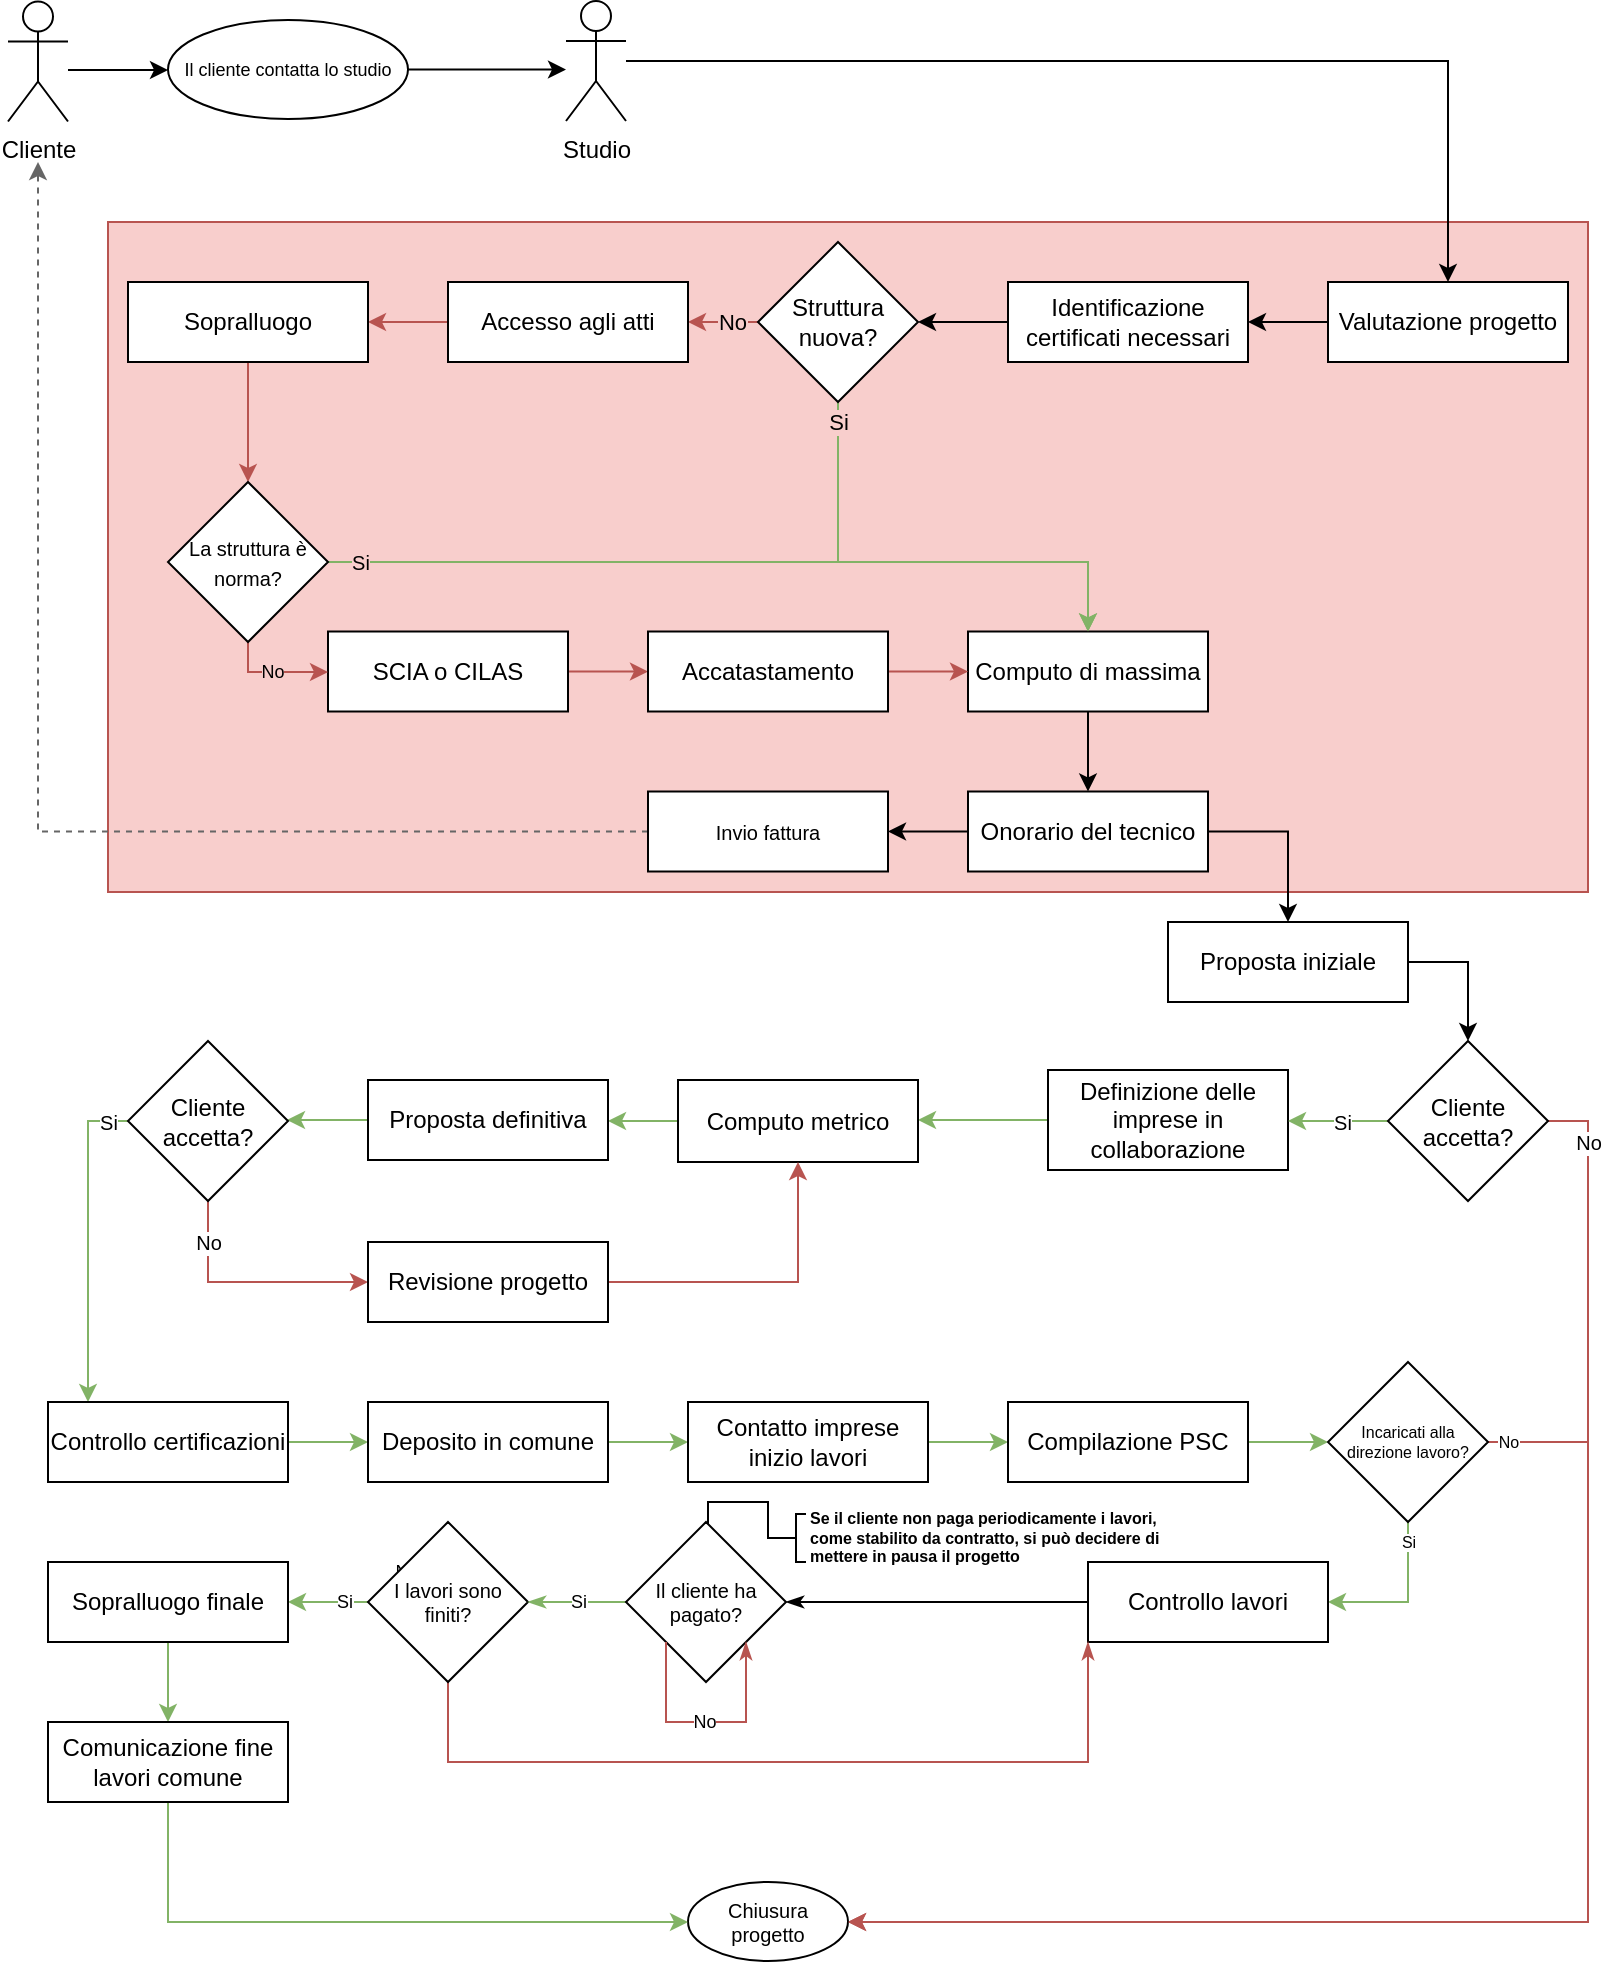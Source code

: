 <mxfile version="15.7.3" type="device"><diagram id="y_aA_myMQaex9GY9ABC5" name="Pagina-1"><mxGraphModel dx="1673" dy="1018" grid="1" gridSize="10" guides="1" tooltips="1" connect="1" arrows="1" fold="1" page="1" pageScale="1" pageWidth="827" pageHeight="1169" math="0" shadow="0"><root><mxCell id="0"/><mxCell id="1" parent="0"/><mxCell id="XUC_Ri3EuYW88VvQzlPA-133" value="" style="rounded=0;whiteSpace=wrap;html=1;fontSize=9;strokeWidth=1;fillColor=#F8CECC;strokeColor=#b85450;" vertex="1" parent="1"><mxGeometry x="70" y="130" width="740" height="335" as="geometry"/></mxCell><mxCell id="XUC_Ri3EuYW88VvQzlPA-5" style="edgeStyle=orthogonalEdgeStyle;rounded=0;orthogonalLoop=1;jettySize=auto;html=1;" edge="1" parent="1" source="XUC_Ri3EuYW88VvQzlPA-123" target="XUC_Ri3EuYW88VvQzlPA-9"><mxGeometry relative="1" as="geometry"><mxPoint x="260" y="52.75" as="targetPoint"/><mxPoint x="220" y="52.75" as="sourcePoint"/><Array as="points"><mxPoint x="280" y="54"/><mxPoint x="280" y="54"/></Array></mxGeometry></mxCell><mxCell id="XUC_Ri3EuYW88VvQzlPA-4" style="edgeStyle=orthogonalEdgeStyle;rounded=0;orthogonalLoop=1;jettySize=auto;html=1;" edge="1" parent="1" source="XUC_Ri3EuYW88VvQzlPA-3" target="XUC_Ri3EuYW88VvQzlPA-123"><mxGeometry relative="1" as="geometry"><mxPoint x="50" y="54.75" as="sourcePoint"/><mxPoint x="100" y="54.75" as="targetPoint"/><Array as="points"><mxPoint x="60" y="54"/><mxPoint x="60" y="54"/></Array></mxGeometry></mxCell><mxCell id="XUC_Ri3EuYW88VvQzlPA-3" value="Cliente" style="shape=umlActor;verticalLabelPosition=bottom;verticalAlign=top;html=1;outlineConnect=0;" vertex="1" parent="1"><mxGeometry x="20" y="19.75" width="30" height="60" as="geometry"/></mxCell><mxCell id="XUC_Ri3EuYW88VvQzlPA-22" style="edgeStyle=orthogonalEdgeStyle;rounded=0;orthogonalLoop=1;jettySize=auto;html=1;" edge="1" parent="1" source="XUC_Ri3EuYW88VvQzlPA-13" target="XUC_Ri3EuYW88VvQzlPA-14"><mxGeometry relative="1" as="geometry"/></mxCell><mxCell id="XUC_Ri3EuYW88VvQzlPA-13" value="Valutazione progetto" style="rounded=0;whiteSpace=wrap;html=1;" vertex="1" parent="1"><mxGeometry x="680" y="160" width="120" height="40" as="geometry"/></mxCell><mxCell id="XUC_Ri3EuYW88VvQzlPA-23" style="edgeStyle=orthogonalEdgeStyle;rounded=0;orthogonalLoop=1;jettySize=auto;html=1;" edge="1" parent="1" source="XUC_Ri3EuYW88VvQzlPA-14" target="XUC_Ri3EuYW88VvQzlPA-15"><mxGeometry relative="1" as="geometry"/></mxCell><mxCell id="XUC_Ri3EuYW88VvQzlPA-14" value="Identificazione certificati necessari" style="rounded=0;whiteSpace=wrap;html=1;" vertex="1" parent="1"><mxGeometry x="520" y="160" width="120" height="40" as="geometry"/></mxCell><mxCell id="XUC_Ri3EuYW88VvQzlPA-24" style="edgeStyle=orthogonalEdgeStyle;rounded=0;orthogonalLoop=1;jettySize=auto;html=1;fillColor=#d5e8d4;strokeColor=#82b366;" edge="1" parent="1" source="XUC_Ri3EuYW88VvQzlPA-15" target="XUC_Ri3EuYW88VvQzlPA-16"><mxGeometry relative="1" as="geometry"><Array as="points"><mxPoint x="435" y="300"/><mxPoint x="560" y="300"/></Array></mxGeometry></mxCell><mxCell id="XUC_Ri3EuYW88VvQzlPA-26" value="Si" style="edgeLabel;html=1;align=center;verticalAlign=middle;resizable=0;points=[];labelBackgroundColor=#F8CECC;" vertex="1" connectable="0" parent="XUC_Ri3EuYW88VvQzlPA-24"><mxGeometry x="-0.178" y="-1" relative="1" as="geometry"><mxPoint x="-19" y="-71" as="offset"/></mxGeometry></mxCell><mxCell id="XUC_Ri3EuYW88VvQzlPA-25" style="edgeStyle=orthogonalEdgeStyle;rounded=0;orthogonalLoop=1;jettySize=auto;html=1;fillColor=#f8cecc;strokeColor=#b85450;" edge="1" parent="1" source="XUC_Ri3EuYW88VvQzlPA-15" target="XUC_Ri3EuYW88VvQzlPA-18"><mxGeometry relative="1" as="geometry"/></mxCell><mxCell id="XUC_Ri3EuYW88VvQzlPA-27" value="No" style="edgeLabel;html=1;align=center;verticalAlign=middle;resizable=0;points=[];labelBackgroundColor=#F8CECC;" vertex="1" connectable="0" parent="XUC_Ri3EuYW88VvQzlPA-25"><mxGeometry x="-0.148" y="1" relative="1" as="geometry"><mxPoint x="6" y="-1" as="offset"/></mxGeometry></mxCell><mxCell id="XUC_Ri3EuYW88VvQzlPA-15" value="Struttura nuova?" style="rhombus;whiteSpace=wrap;html=1;" vertex="1" parent="1"><mxGeometry x="395" y="140" width="80" height="80" as="geometry"/></mxCell><mxCell id="XUC_Ri3EuYW88VvQzlPA-40" style="edgeStyle=orthogonalEdgeStyle;rounded=0;orthogonalLoop=1;jettySize=auto;html=1;fontSize=10;" edge="1" parent="1" source="XUC_Ri3EuYW88VvQzlPA-16" target="XUC_Ri3EuYW88VvQzlPA-38"><mxGeometry relative="1" as="geometry"/></mxCell><mxCell id="XUC_Ri3EuYW88VvQzlPA-16" value="Computo di massima" style="rounded=0;whiteSpace=wrap;html=1;" vertex="1" parent="1"><mxGeometry x="500" y="334.75" width="120" height="40" as="geometry"/></mxCell><mxCell id="XUC_Ri3EuYW88VvQzlPA-28" style="edgeStyle=orthogonalEdgeStyle;rounded=0;orthogonalLoop=1;jettySize=auto;html=1;fillColor=#f8cecc;strokeColor=#b85450;" edge="1" parent="1" source="XUC_Ri3EuYW88VvQzlPA-18" target="XUC_Ri3EuYW88VvQzlPA-20"><mxGeometry relative="1" as="geometry"/></mxCell><mxCell id="XUC_Ri3EuYW88VvQzlPA-18" value="Accesso agli atti" style="rounded=0;whiteSpace=wrap;html=1;" vertex="1" parent="1"><mxGeometry x="240" y="160" width="120" height="40" as="geometry"/></mxCell><mxCell id="XUC_Ri3EuYW88VvQzlPA-35" style="edgeStyle=orthogonalEdgeStyle;rounded=0;orthogonalLoop=1;jettySize=auto;html=1;fontSize=10;fillColor=#f8cecc;strokeColor=#b85450;" edge="1" parent="1" source="XUC_Ri3EuYW88VvQzlPA-19" target="XUC_Ri3EuYW88VvQzlPA-34"><mxGeometry relative="1" as="geometry"><Array as="points"/></mxGeometry></mxCell><mxCell id="XUC_Ri3EuYW88VvQzlPA-19" value="SCIA o CILAS" style="rounded=0;whiteSpace=wrap;html=1;" vertex="1" parent="1"><mxGeometry x="180" y="334.75" width="120" height="40" as="geometry"/></mxCell><mxCell id="XUC_Ri3EuYW88VvQzlPA-30" style="edgeStyle=orthogonalEdgeStyle;rounded=0;orthogonalLoop=1;jettySize=auto;html=1;fontSize=10;fillColor=#f8cecc;strokeColor=#b85450;" edge="1" parent="1" source="XUC_Ri3EuYW88VvQzlPA-20" target="XUC_Ri3EuYW88VvQzlPA-29"><mxGeometry relative="1" as="geometry"/></mxCell><mxCell id="XUC_Ri3EuYW88VvQzlPA-20" value="Sopralluogo" style="rounded=0;whiteSpace=wrap;html=1;" vertex="1" parent="1"><mxGeometry x="80" y="160" width="120" height="40" as="geometry"/></mxCell><mxCell id="XUC_Ri3EuYW88VvQzlPA-31" style="edgeStyle=orthogonalEdgeStyle;rounded=0;orthogonalLoop=1;jettySize=auto;html=1;fontSize=10;fillColor=#d5e8d4;strokeColor=#82b366;" edge="1" parent="1" source="XUC_Ri3EuYW88VvQzlPA-29" target="XUC_Ri3EuYW88VvQzlPA-16"><mxGeometry relative="1" as="geometry"><Array as="points"><mxPoint x="560" y="300"/></Array></mxGeometry></mxCell><mxCell id="XUC_Ri3EuYW88VvQzlPA-32" value="Si" style="edgeLabel;html=1;align=center;verticalAlign=middle;resizable=0;points=[];fontSize=10;labelBackgroundColor=#F8CECC;" vertex="1" connectable="0" parent="XUC_Ri3EuYW88VvQzlPA-31"><mxGeometry x="-0.427" relative="1" as="geometry"><mxPoint x="-103" as="offset"/></mxGeometry></mxCell><mxCell id="XUC_Ri3EuYW88VvQzlPA-33" value="" style="edgeStyle=orthogonalEdgeStyle;rounded=0;orthogonalLoop=1;jettySize=auto;html=1;fontSize=10;fillColor=#f8cecc;strokeColor=#b85450;" edge="1" parent="1" source="XUC_Ri3EuYW88VvQzlPA-29" target="XUC_Ri3EuYW88VvQzlPA-19"><mxGeometry x="-0.091" y="-25" relative="1" as="geometry"><Array as="points"><mxPoint x="140" y="355"/></Array><mxPoint as="offset"/></mxGeometry></mxCell><mxCell id="XUC_Ri3EuYW88VvQzlPA-134" value="No" style="edgeLabel;html=1;align=center;verticalAlign=middle;resizable=0;points=[];fontSize=9;labelBackgroundColor=#F8CECC;" vertex="1" connectable="0" parent="XUC_Ri3EuYW88VvQzlPA-33"><mxGeometry x="-0.03" relative="1" as="geometry"><mxPoint as="offset"/></mxGeometry></mxCell><mxCell id="XUC_Ri3EuYW88VvQzlPA-29" value="&lt;font style=&quot;font-size: 10px&quot;&gt;La struttura è norma?&lt;/font&gt;" style="rhombus;whiteSpace=wrap;html=1;" vertex="1" parent="1"><mxGeometry x="100" y="260" width="80" height="80" as="geometry"/></mxCell><mxCell id="XUC_Ri3EuYW88VvQzlPA-36" style="edgeStyle=orthogonalEdgeStyle;rounded=0;orthogonalLoop=1;jettySize=auto;html=1;fontSize=10;fillColor=#f8cecc;strokeColor=#b85450;" edge="1" parent="1" source="XUC_Ri3EuYW88VvQzlPA-34" target="XUC_Ri3EuYW88VvQzlPA-16"><mxGeometry relative="1" as="geometry"><Array as="points"><mxPoint x="540" y="354.75"/></Array></mxGeometry></mxCell><mxCell id="XUC_Ri3EuYW88VvQzlPA-34" value="Accatastamento" style="rounded=0;whiteSpace=wrap;html=1;" vertex="1" parent="1"><mxGeometry x="340" y="334.75" width="120" height="40" as="geometry"/></mxCell><mxCell id="XUC_Ri3EuYW88VvQzlPA-43" style="edgeStyle=orthogonalEdgeStyle;rounded=0;orthogonalLoop=1;jettySize=auto;html=1;fontSize=10;" edge="1" parent="1" source="XUC_Ri3EuYW88VvQzlPA-38" target="XUC_Ri3EuYW88VvQzlPA-42"><mxGeometry relative="1" as="geometry"/></mxCell><mxCell id="XUC_Ri3EuYW88VvQzlPA-46" style="edgeStyle=orthogonalEdgeStyle;rounded=0;orthogonalLoop=1;jettySize=auto;html=1;fontSize=10;" edge="1" parent="1" source="XUC_Ri3EuYW88VvQzlPA-38" target="XUC_Ri3EuYW88VvQzlPA-45"><mxGeometry relative="1" as="geometry"><Array as="points"><mxPoint x="660" y="435"/></Array></mxGeometry></mxCell><mxCell id="XUC_Ri3EuYW88VvQzlPA-38" value="Onorario del tecnico" style="rounded=0;whiteSpace=wrap;html=1;" vertex="1" parent="1"><mxGeometry x="500" y="414.75" width="120" height="40" as="geometry"/></mxCell><mxCell id="XUC_Ri3EuYW88VvQzlPA-44" style="edgeStyle=orthogonalEdgeStyle;rounded=0;orthogonalLoop=1;jettySize=auto;html=1;fontSize=10;dashed=1;fillColor=#f5f5f5;strokeColor=#666666;" edge="1" parent="1" source="XUC_Ri3EuYW88VvQzlPA-42"><mxGeometry relative="1" as="geometry"><mxPoint x="35" y="100" as="targetPoint"/><Array as="points"><mxPoint x="35" y="434.75"/></Array></mxGeometry></mxCell><mxCell id="XUC_Ri3EuYW88VvQzlPA-42" value="Invio fattura" style="rounded=0;whiteSpace=wrap;html=1;fontSize=10;" vertex="1" parent="1"><mxGeometry x="340" y="414.75" width="120" height="40" as="geometry"/></mxCell><mxCell id="XUC_Ri3EuYW88VvQzlPA-62" style="edgeStyle=orthogonalEdgeStyle;rounded=0;orthogonalLoop=1;jettySize=auto;html=1;fontSize=10;" edge="1" parent="1" source="XUC_Ri3EuYW88VvQzlPA-45" target="XUC_Ri3EuYW88VvQzlPA-50"><mxGeometry relative="1" as="geometry"><Array as="points"><mxPoint x="750" y="500"/></Array></mxGeometry></mxCell><mxCell id="XUC_Ri3EuYW88VvQzlPA-45" value="Proposta iniziale" style="rounded=0;whiteSpace=wrap;html=1;" vertex="1" parent="1"><mxGeometry x="600" y="480" width="120" height="40" as="geometry"/></mxCell><mxCell id="XUC_Ri3EuYW88VvQzlPA-59" style="edgeStyle=orthogonalEdgeStyle;rounded=0;orthogonalLoop=1;jettySize=auto;html=1;fontSize=10;fillColor=#d5e8d4;strokeColor=#82b366;" edge="1" parent="1" source="XUC_Ri3EuYW88VvQzlPA-49" target="XUC_Ri3EuYW88VvQzlPA-56"><mxGeometry relative="1" as="geometry"><Array as="points"><mxPoint x="520" y="579"/><mxPoint x="520" y="579"/></Array></mxGeometry></mxCell><mxCell id="XUC_Ri3EuYW88VvQzlPA-49" value="Definizione delle imprese in collaborazione" style="rounded=0;whiteSpace=wrap;html=1;" vertex="1" parent="1"><mxGeometry x="540" y="554" width="120" height="50" as="geometry"/></mxCell><mxCell id="XUC_Ri3EuYW88VvQzlPA-51" style="edgeStyle=orthogonalEdgeStyle;rounded=0;orthogonalLoop=1;jettySize=auto;html=1;fontSize=10;fillColor=#f8cecc;strokeColor=#b85450;" edge="1" parent="1" source="XUC_Ri3EuYW88VvQzlPA-50" target="XUC_Ri3EuYW88VvQzlPA-72"><mxGeometry relative="1" as="geometry"><mxPoint x="670" y="754.75" as="targetPoint"/><Array as="points"><mxPoint x="810" y="579"/><mxPoint x="810" y="980"/></Array></mxGeometry></mxCell><mxCell id="XUC_Ri3EuYW88VvQzlPA-53" value="No" style="edgeLabel;html=1;align=center;verticalAlign=middle;resizable=0;points=[];fontSize=10;" vertex="1" connectable="0" parent="XUC_Ri3EuYW88VvQzlPA-51"><mxGeometry x="-0.146" y="-2" relative="1" as="geometry"><mxPoint x="2" y="-307" as="offset"/></mxGeometry></mxCell><mxCell id="XUC_Ri3EuYW88VvQzlPA-54" value="" style="edgeStyle=orthogonalEdgeStyle;rounded=0;orthogonalLoop=1;jettySize=auto;html=1;fontSize=10;fillColor=#d5e8d4;strokeColor=#82b366;" edge="1" parent="1" source="XUC_Ri3EuYW88VvQzlPA-50" target="XUC_Ri3EuYW88VvQzlPA-49"><mxGeometry relative="1" as="geometry"><Array as="points"><mxPoint x="560" y="575"/><mxPoint x="560" y="575"/></Array></mxGeometry></mxCell><mxCell id="XUC_Ri3EuYW88VvQzlPA-55" value="Si" style="edgeLabel;html=1;align=center;verticalAlign=middle;resizable=0;points=[];fontSize=10;" vertex="1" connectable="0" parent="XUC_Ri3EuYW88VvQzlPA-54"><mxGeometry x="-0.304" relative="1" as="geometry"><mxPoint x="-6" as="offset"/></mxGeometry></mxCell><mxCell id="XUC_Ri3EuYW88VvQzlPA-50" value="Cliente accetta?" style="rhombus;whiteSpace=wrap;html=1;" vertex="1" parent="1"><mxGeometry x="710" y="539.5" width="80" height="80" as="geometry"/></mxCell><mxCell id="XUC_Ri3EuYW88VvQzlPA-60" style="edgeStyle=orthogonalEdgeStyle;rounded=0;orthogonalLoop=1;jettySize=auto;html=1;fontSize=10;fillColor=#d5e8d4;strokeColor=#82b366;" edge="1" parent="1" source="XUC_Ri3EuYW88VvQzlPA-56" target="XUC_Ri3EuYW88VvQzlPA-61"><mxGeometry relative="1" as="geometry"><mxPoint x="560" y="1014.75" as="targetPoint"/><Array as="points"><mxPoint x="390" y="584"/><mxPoint x="390" y="584"/></Array></mxGeometry></mxCell><mxCell id="XUC_Ri3EuYW88VvQzlPA-56" value="Computo metrico" style="rounded=0;whiteSpace=wrap;html=1;" vertex="1" parent="1"><mxGeometry x="355" y="559" width="120" height="41" as="geometry"/></mxCell><mxCell id="XUC_Ri3EuYW88VvQzlPA-64" style="edgeStyle=orthogonalEdgeStyle;rounded=0;orthogonalLoop=1;jettySize=auto;html=1;fontSize=10;fillColor=#d5e8d4;strokeColor=#82b366;" edge="1" parent="1" source="XUC_Ri3EuYW88VvQzlPA-61" target="XUC_Ri3EuYW88VvQzlPA-63"><mxGeometry relative="1" as="geometry"><Array as="points"><mxPoint x="80" y="579"/></Array></mxGeometry></mxCell><mxCell id="XUC_Ri3EuYW88VvQzlPA-61" value="Proposta definitiva" style="rounded=0;whiteSpace=wrap;html=1;" vertex="1" parent="1"><mxGeometry x="200" y="559" width="120" height="40" as="geometry"/></mxCell><mxCell id="XUC_Ri3EuYW88VvQzlPA-66" value="Si" style="edgeStyle=orthogonalEdgeStyle;rounded=0;orthogonalLoop=1;jettySize=auto;html=1;fontSize=10;fillColor=#d5e8d4;strokeColor=#82b366;" edge="1" parent="1" source="XUC_Ri3EuYW88VvQzlPA-63" target="XUC_Ri3EuYW88VvQzlPA-67"><mxGeometry x="-0.875" relative="1" as="geometry"><mxPoint x="560" y="1214.75" as="targetPoint"/><Array as="points"><mxPoint x="60" y="579"/></Array><mxPoint as="offset"/></mxGeometry></mxCell><mxCell id="XUC_Ri3EuYW88VvQzlPA-76" value="No" style="edgeStyle=orthogonalEdgeStyle;rounded=0;orthogonalLoop=1;jettySize=auto;html=1;fontSize=10;fillColor=#f8cecc;strokeColor=#b85450;" edge="1" parent="1" source="XUC_Ri3EuYW88VvQzlPA-63" target="XUC_Ri3EuYW88VvQzlPA-75"><mxGeometry x="-0.659" relative="1" as="geometry"><Array as="points"><mxPoint x="120" y="660"/></Array><mxPoint as="offset"/></mxGeometry></mxCell><mxCell id="XUC_Ri3EuYW88VvQzlPA-63" value="Cliente accetta?" style="rhombus;whiteSpace=wrap;html=1;" vertex="1" parent="1"><mxGeometry x="80" y="539.5" width="80" height="80" as="geometry"/></mxCell><mxCell id="XUC_Ri3EuYW88VvQzlPA-70" style="edgeStyle=orthogonalEdgeStyle;rounded=0;orthogonalLoop=1;jettySize=auto;html=1;fontSize=10;fillColor=#d5e8d4;strokeColor=#82b366;" edge="1" parent="1" source="XUC_Ri3EuYW88VvQzlPA-67" target="XUC_Ri3EuYW88VvQzlPA-68"><mxGeometry relative="1" as="geometry"/></mxCell><mxCell id="XUC_Ri3EuYW88VvQzlPA-67" value="Controllo certificazioni" style="rounded=0;whiteSpace=wrap;html=1;" vertex="1" parent="1"><mxGeometry x="40" y="720" width="120" height="40" as="geometry"/></mxCell><mxCell id="XUC_Ri3EuYW88VvQzlPA-71" style="edgeStyle=orthogonalEdgeStyle;rounded=0;orthogonalLoop=1;jettySize=auto;html=1;fontSize=10;fillColor=#d5e8d4;strokeColor=#82b366;" edge="1" parent="1" source="XUC_Ri3EuYW88VvQzlPA-68" target="XUC_Ri3EuYW88VvQzlPA-69"><mxGeometry relative="1" as="geometry"/></mxCell><mxCell id="XUC_Ri3EuYW88VvQzlPA-68" value="Deposito in comune" style="rounded=0;whiteSpace=wrap;html=1;" vertex="1" parent="1"><mxGeometry x="200" y="720" width="120" height="40" as="geometry"/></mxCell><mxCell id="XUC_Ri3EuYW88VvQzlPA-79" style="edgeStyle=orthogonalEdgeStyle;rounded=0;orthogonalLoop=1;jettySize=auto;html=1;fontSize=10;fillColor=#d5e8d4;strokeColor=#82b366;" edge="1" parent="1" source="XUC_Ri3EuYW88VvQzlPA-69" target="XUC_Ri3EuYW88VvQzlPA-78"><mxGeometry relative="1" as="geometry"/></mxCell><mxCell id="XUC_Ri3EuYW88VvQzlPA-69" value="Contatto imprese inizio lavori" style="rounded=0;whiteSpace=wrap;html=1;" vertex="1" parent="1"><mxGeometry x="360" y="720" width="120" height="40" as="geometry"/></mxCell><mxCell id="XUC_Ri3EuYW88VvQzlPA-72" value="Chiusura progetto" style="ellipse;whiteSpace=wrap;html=1;fontSize=10;" vertex="1" parent="1"><mxGeometry x="360" y="960" width="80" height="39.5" as="geometry"/></mxCell><mxCell id="XUC_Ri3EuYW88VvQzlPA-77" style="edgeStyle=orthogonalEdgeStyle;rounded=0;orthogonalLoop=1;jettySize=auto;html=1;fontSize=10;fillColor=#f8cecc;strokeColor=#b85450;" edge="1" parent="1" source="XUC_Ri3EuYW88VvQzlPA-75" target="XUC_Ri3EuYW88VvQzlPA-56"><mxGeometry relative="1" as="geometry"/></mxCell><mxCell id="XUC_Ri3EuYW88VvQzlPA-75" value="Revisione progetto" style="whiteSpace=wrap;html=1;" vertex="1" parent="1"><mxGeometry x="200" y="640" width="120" height="40" as="geometry"/></mxCell><mxCell id="XUC_Ri3EuYW88VvQzlPA-81" style="edgeStyle=orthogonalEdgeStyle;rounded=0;orthogonalLoop=1;jettySize=auto;html=1;fontSize=8;fillColor=#d5e8d4;strokeColor=#82b366;" edge="1" parent="1" source="XUC_Ri3EuYW88VvQzlPA-78" target="XUC_Ri3EuYW88VvQzlPA-80"><mxGeometry relative="1" as="geometry"/></mxCell><mxCell id="XUC_Ri3EuYW88VvQzlPA-78" value="Compilazione PSC" style="rounded=0;whiteSpace=wrap;html=1;" vertex="1" parent="1"><mxGeometry x="520" y="720" width="120" height="40" as="geometry"/></mxCell><mxCell id="XUC_Ri3EuYW88VvQzlPA-82" style="edgeStyle=orthogonalEdgeStyle;rounded=0;orthogonalLoop=1;jettySize=auto;html=1;fontSize=8;fillColor=#f8cecc;strokeColor=#b85450;" edge="1" parent="1" source="XUC_Ri3EuYW88VvQzlPA-80" target="XUC_Ri3EuYW88VvQzlPA-72"><mxGeometry relative="1" as="geometry"><mxPoint x="660" y="924.75" as="sourcePoint"/><Array as="points"><mxPoint x="810" y="740"/><mxPoint x="810" y="980"/></Array></mxGeometry></mxCell><mxCell id="XUC_Ri3EuYW88VvQzlPA-83" value="No" style="edgeLabel;html=1;align=center;verticalAlign=middle;resizable=0;points=[];fontSize=8;" vertex="1" connectable="0" parent="XUC_Ri3EuYW88VvQzlPA-82"><mxGeometry x="-0.515" y="2" relative="1" as="geometry"><mxPoint x="-42" y="-110" as="offset"/></mxGeometry></mxCell><mxCell id="XUC_Ri3EuYW88VvQzlPA-86" style="edgeStyle=orthogonalEdgeStyle;rounded=0;orthogonalLoop=1;jettySize=auto;html=1;fontSize=8;fillColor=#d5e8d4;strokeColor=#82b366;" edge="1" parent="1" source="XUC_Ri3EuYW88VvQzlPA-80" target="XUC_Ri3EuYW88VvQzlPA-84"><mxGeometry relative="1" as="geometry"><Array as="points"><mxPoint x="720" y="820"/></Array></mxGeometry></mxCell><mxCell id="XUC_Ri3EuYW88VvQzlPA-87" value="Si" style="edgeLabel;html=1;align=center;verticalAlign=middle;resizable=0;points=[];fontSize=8;" vertex="1" connectable="0" parent="XUC_Ri3EuYW88VvQzlPA-86"><mxGeometry x="0.227" y="1" relative="1" as="geometry"><mxPoint x="9" y="-31" as="offset"/></mxGeometry></mxCell><mxCell id="XUC_Ri3EuYW88VvQzlPA-80" value="Incaricati alla direzione lavoro?" style="rhombus;whiteSpace=wrap;html=1;fontSize=8;" vertex="1" parent="1"><mxGeometry x="680" y="700" width="80" height="80" as="geometry"/></mxCell><mxCell id="XUC_Ri3EuYW88VvQzlPA-105" style="edgeStyle=orthogonalEdgeStyle;rounded=0;orthogonalLoop=1;jettySize=auto;html=1;fontSize=9;endArrow=classicThin;endFill=1;strokeWidth=1;" edge="1" parent="1" source="XUC_Ri3EuYW88VvQzlPA-84" target="XUC_Ri3EuYW88VvQzlPA-104"><mxGeometry relative="1" as="geometry"/></mxCell><mxCell id="XUC_Ri3EuYW88VvQzlPA-84" value="Controllo lavori" style="rounded=0;whiteSpace=wrap;html=1;" vertex="1" parent="1"><mxGeometry x="560" y="800" width="120" height="40" as="geometry"/></mxCell><mxCell id="XUC_Ri3EuYW88VvQzlPA-90" value="&lt;b&gt;Se il cliente non paga periodicamente i lavori,&lt;br&gt;come stabilito da contratto, si può decidere di &lt;br&gt;mettere in pausa il progetto&lt;/b&gt;" style="strokeWidth=1;html=1;shape=mxgraph.flowchart.annotation_2;align=left;labelPosition=right;pointerEvents=1;fontSize=8;" vertex="1" parent="1"><mxGeometry x="409" y="776" width="10" height="24" as="geometry"/></mxCell><mxCell id="XUC_Ri3EuYW88VvQzlPA-108" style="edgeStyle=orthogonalEdgeStyle;rounded=0;orthogonalLoop=1;jettySize=auto;html=1;fontSize=9;endArrow=classicThin;endFill=1;strokeWidth=1;fillColor=#f8cecc;strokeColor=#b85450;" edge="1" parent="1" source="XUC_Ri3EuYW88VvQzlPA-95" target="XUC_Ri3EuYW88VvQzlPA-84"><mxGeometry relative="1" as="geometry"><mxPoint x="690" y="954.75" as="targetPoint"/><Array as="points"><mxPoint x="240" y="900"/><mxPoint x="560" y="900"/></Array></mxGeometry></mxCell><mxCell id="XUC_Ri3EuYW88VvQzlPA-109" value="No" style="edgeLabel;html=1;align=center;verticalAlign=middle;resizable=0;points=[];fontSize=9;" vertex="1" connectable="0" parent="XUC_Ri3EuYW88VvQzlPA-108"><mxGeometry x="0.287" relative="1" as="geometry"><mxPoint x="-252" y="-95" as="offset"/></mxGeometry></mxCell><mxCell id="XUC_Ri3EuYW88VvQzlPA-116" style="edgeStyle=orthogonalEdgeStyle;rounded=0;orthogonalLoop=1;jettySize=auto;html=1;fontSize=9;endArrow=classic;endFill=1;strokeWidth=1;fillColor=#d5e8d4;strokeColor=#82b366;" edge="1" parent="1" source="XUC_Ri3EuYW88VvQzlPA-95" target="XUC_Ri3EuYW88VvQzlPA-117"><mxGeometry relative="1" as="geometry"><mxPoint x="160" y="914.75" as="targetPoint"/></mxGeometry></mxCell><mxCell id="XUC_Ri3EuYW88VvQzlPA-118" value="Si" style="edgeLabel;html=1;align=center;verticalAlign=middle;resizable=0;points=[];fontSize=9;" vertex="1" connectable="0" parent="XUC_Ri3EuYW88VvQzlPA-116"><mxGeometry x="-0.211" y="1" relative="1" as="geometry"><mxPoint x="4" y="-1" as="offset"/></mxGeometry></mxCell><mxCell id="XUC_Ri3EuYW88VvQzlPA-95" value="&lt;font size=&quot;1&quot;&gt;I lavori sono finiti?&lt;/font&gt;" style="rhombus;whiteSpace=wrap;html=1;fontSize=8;" vertex="1" parent="1"><mxGeometry x="200" y="780" width="80" height="80" as="geometry"/></mxCell><mxCell id="XUC_Ri3EuYW88VvQzlPA-106" value="Si" style="edgeStyle=orthogonalEdgeStyle;rounded=0;orthogonalLoop=1;jettySize=auto;html=1;fontSize=9;endArrow=classicThin;endFill=1;strokeWidth=1;fillColor=#d5e8d4;strokeColor=#82b366;" edge="1" parent="1" source="XUC_Ri3EuYW88VvQzlPA-104" target="XUC_Ri3EuYW88VvQzlPA-95"><mxGeometry relative="1" as="geometry"/></mxCell><mxCell id="XUC_Ri3EuYW88VvQzlPA-104" value="&lt;font size=&quot;1&quot;&gt;Il cliente ha pagato?&lt;/font&gt;" style="rhombus;whiteSpace=wrap;html=1;fontSize=8;" vertex="1" parent="1"><mxGeometry x="329" y="780" width="80" height="80" as="geometry"/></mxCell><mxCell id="XUC_Ri3EuYW88VvQzlPA-110" style="edgeStyle=orthogonalEdgeStyle;rounded=0;orthogonalLoop=1;jettySize=auto;html=1;fontSize=9;endArrow=classicThin;endFill=1;strokeWidth=1;entryX=1;entryY=1;entryDx=0;entryDy=0;fillColor=#f8cecc;strokeColor=#b85450;exitX=0;exitY=1;exitDx=0;exitDy=0;" edge="1" parent="1" source="XUC_Ri3EuYW88VvQzlPA-104" target="XUC_Ri3EuYW88VvQzlPA-104"><mxGeometry relative="1" as="geometry"><mxPoint x="360" y="934.75" as="sourcePoint"/><Array as="points"><mxPoint x="350" y="880"/><mxPoint x="390" y="880"/></Array></mxGeometry></mxCell><mxCell id="XUC_Ri3EuYW88VvQzlPA-112" value="No" style="edgeLabel;html=1;align=center;verticalAlign=middle;resizable=0;points=[];fontSize=9;" vertex="1" connectable="0" parent="XUC_Ri3EuYW88VvQzlPA-110"><mxGeometry x="-0.08" relative="1" as="geometry"><mxPoint x="4" as="offset"/></mxGeometry></mxCell><mxCell id="XUC_Ri3EuYW88VvQzlPA-115" style="edgeStyle=orthogonalEdgeStyle;rounded=0;orthogonalLoop=1;jettySize=auto;html=1;fontSize=9;endArrow=none;endFill=0;strokeWidth=1;exitX=0;exitY=0.5;exitDx=0;exitDy=0;exitPerimeter=0;" edge="1" parent="1" source="XUC_Ri3EuYW88VvQzlPA-90" target="XUC_Ri3EuYW88VvQzlPA-104"><mxGeometry relative="1" as="geometry"><mxPoint x="441" y="791" as="sourcePoint"/><mxPoint x="400" y="894.75" as="targetPoint"/><Array as="points"><mxPoint x="400" y="788"/><mxPoint x="400" y="770"/><mxPoint x="370" y="770"/></Array></mxGeometry></mxCell><mxCell id="XUC_Ri3EuYW88VvQzlPA-121" value="" style="edgeStyle=orthogonalEdgeStyle;rounded=0;orthogonalLoop=1;jettySize=auto;html=1;fontSize=9;endArrow=classic;endFill=1;strokeWidth=1;fillColor=#d5e8d4;strokeColor=#82b366;" edge="1" parent="1" source="XUC_Ri3EuYW88VvQzlPA-117" target="XUC_Ri3EuYW88VvQzlPA-120"><mxGeometry relative="1" as="geometry"/></mxCell><mxCell id="XUC_Ri3EuYW88VvQzlPA-117" value="Sopralluogo finale" style="rounded=0;whiteSpace=wrap;html=1;" vertex="1" parent="1"><mxGeometry x="40" y="800" width="120" height="40" as="geometry"/></mxCell><mxCell id="XUC_Ri3EuYW88VvQzlPA-122" style="edgeStyle=orthogonalEdgeStyle;rounded=0;orthogonalLoop=1;jettySize=auto;html=1;fontSize=9;endArrow=classic;endFill=1;strokeWidth=1;fillColor=#d5e8d4;strokeColor=#82b366;" edge="1" parent="1" source="XUC_Ri3EuYW88VvQzlPA-120" target="XUC_Ri3EuYW88VvQzlPA-72"><mxGeometry relative="1" as="geometry"><Array as="points"><mxPoint x="100" y="980"/></Array></mxGeometry></mxCell><mxCell id="XUC_Ri3EuYW88VvQzlPA-120" value="Comunicazione fine lavori comune" style="whiteSpace=wrap;html=1;rounded=0;" vertex="1" parent="1"><mxGeometry x="40" y="880" width="120" height="40" as="geometry"/></mxCell><mxCell id="XUC_Ri3EuYW88VvQzlPA-123" value="Il cliente contatta lo studio" style="ellipse;whiteSpace=wrap;html=1;fontSize=9;strokeWidth=1;" vertex="1" parent="1"><mxGeometry x="100" y="29" width="120" height="49.5" as="geometry"/></mxCell><mxCell id="XUC_Ri3EuYW88VvQzlPA-124" style="edgeStyle=orthogonalEdgeStyle;rounded=0;orthogonalLoop=1;jettySize=auto;html=1;exitX=0.5;exitY=1;exitDx=0;exitDy=0;fontSize=9;endArrow=classic;endFill=1;strokeWidth=1;" edge="1" parent="1" source="XUC_Ri3EuYW88VvQzlPA-123" target="XUC_Ri3EuYW88VvQzlPA-123"><mxGeometry relative="1" as="geometry"/></mxCell><mxCell id="XUC_Ri3EuYW88VvQzlPA-130" style="edgeStyle=orthogonalEdgeStyle;rounded=0;orthogonalLoop=1;jettySize=auto;html=1;fontSize=9;endArrow=classic;endFill=1;strokeWidth=1;" edge="1" parent="1" source="XUC_Ri3EuYW88VvQzlPA-9" target="XUC_Ri3EuYW88VvQzlPA-13"><mxGeometry relative="1" as="geometry"/></mxCell><mxCell id="XUC_Ri3EuYW88VvQzlPA-9" value="Studio" style="shape=umlActor;verticalLabelPosition=bottom;verticalAlign=top;html=1;outlineConnect=0;" vertex="1" parent="1"><mxGeometry x="299" y="19.5" width="30" height="60" as="geometry"/></mxCell></root></mxGraphModel></diagram></mxfile>